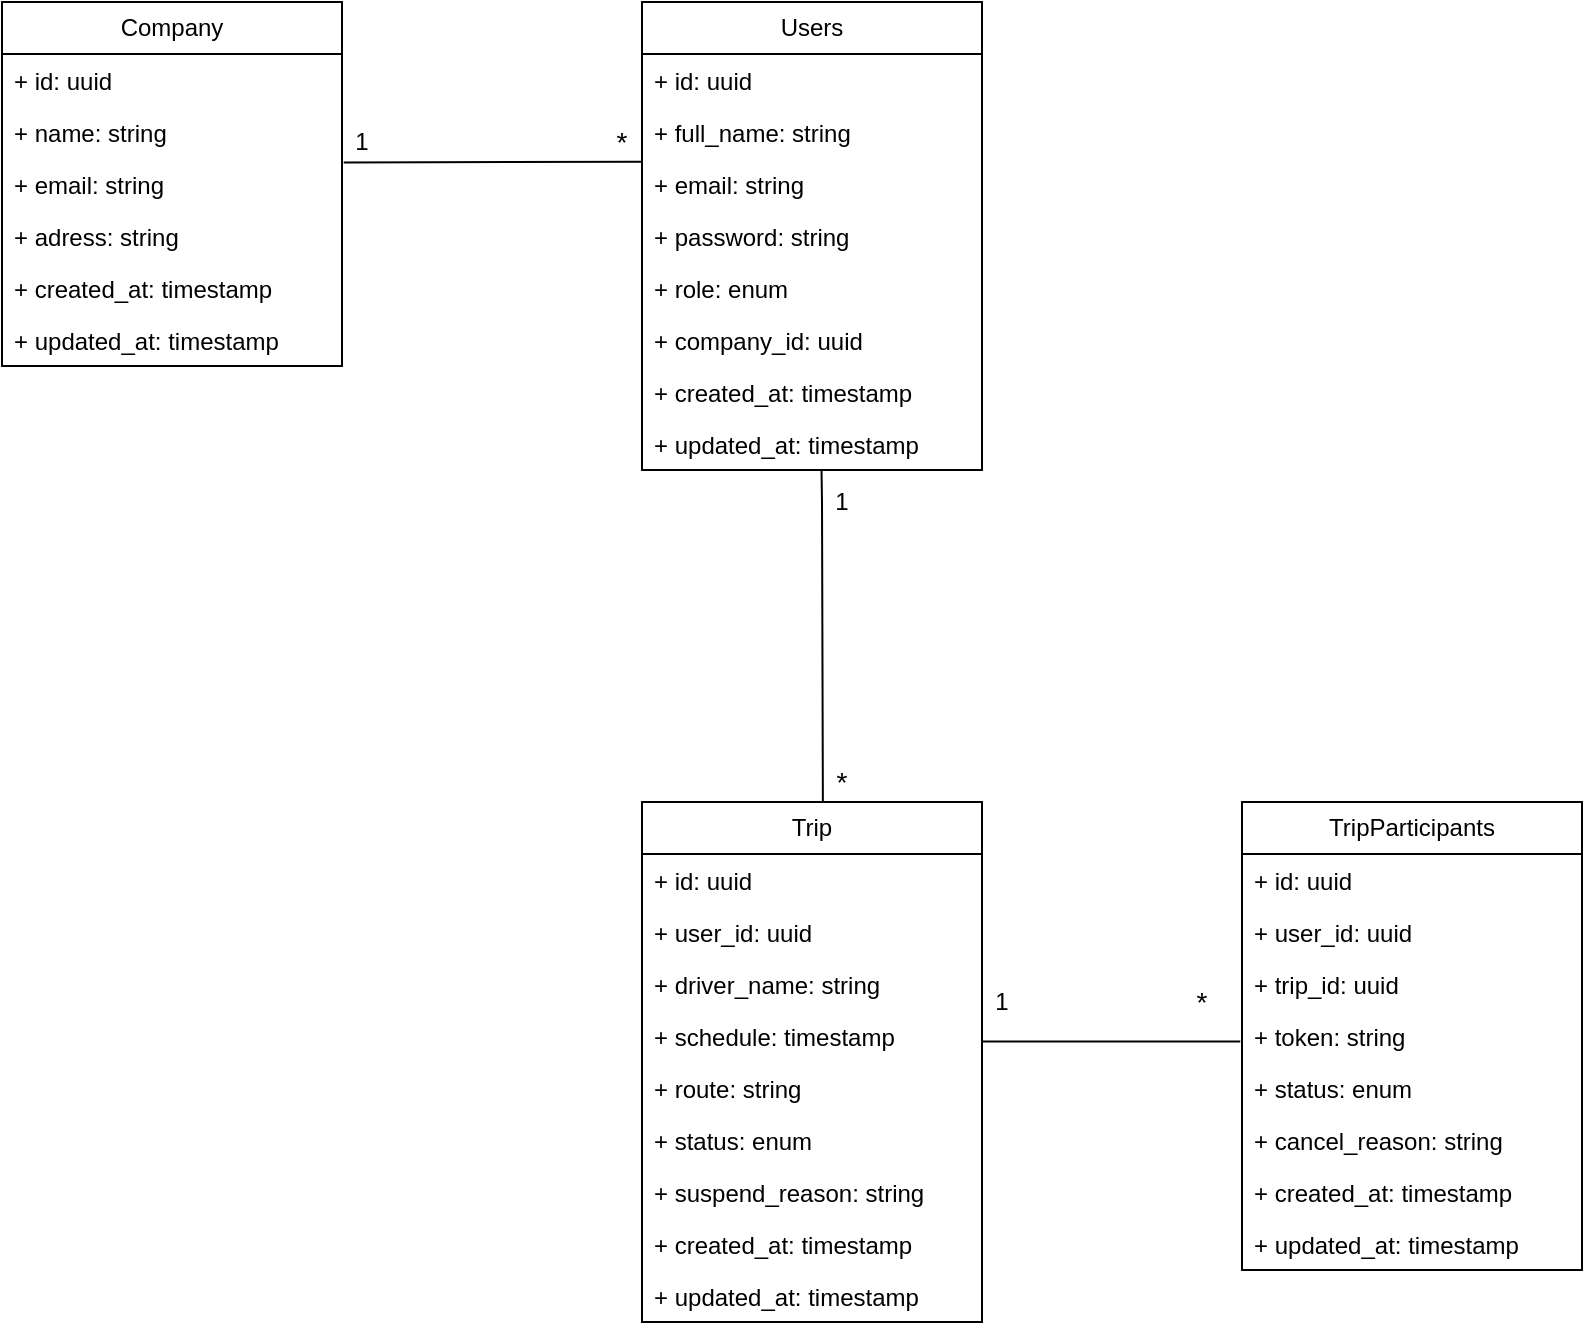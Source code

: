 <mxfile version="24.7.16">
  <diagram name="Page-1" id="vUI5pIf22THXMVIG5l-m">
    <mxGraphModel dx="611" dy="309" grid="1" gridSize="10" guides="1" tooltips="1" connect="1" arrows="1" fold="1" page="1" pageScale="1" pageWidth="827" pageHeight="1169" math="0" shadow="0">
      <root>
        <mxCell id="0" />
        <mxCell id="1" parent="0" />
        <mxCell id="iyxTm2P6fKsAad5Memrc-6" value="Company" style="swimlane;fontStyle=0;childLayout=stackLayout;horizontal=1;startSize=26;fillColor=none;horizontalStack=0;resizeParent=1;resizeParentMax=0;resizeLast=0;collapsible=1;marginBottom=0;whiteSpace=wrap;html=1;" vertex="1" parent="1">
          <mxGeometry x="70" y="440" width="170" height="182" as="geometry" />
        </mxCell>
        <mxCell id="iyxTm2P6fKsAad5Memrc-7" value="+ id: uuid" style="text;strokeColor=none;fillColor=none;align=left;verticalAlign=top;spacingLeft=4;spacingRight=4;overflow=hidden;rotatable=0;points=[[0,0.5],[1,0.5]];portConstraint=eastwest;whiteSpace=wrap;html=1;" vertex="1" parent="iyxTm2P6fKsAad5Memrc-6">
          <mxGeometry y="26" width="170" height="26" as="geometry" />
        </mxCell>
        <mxCell id="iyxTm2P6fKsAad5Memrc-8" value="+ name: string" style="text;strokeColor=none;fillColor=none;align=left;verticalAlign=top;spacingLeft=4;spacingRight=4;overflow=hidden;rotatable=0;points=[[0,0.5],[1,0.5]];portConstraint=eastwest;whiteSpace=wrap;html=1;" vertex="1" parent="iyxTm2P6fKsAad5Memrc-6">
          <mxGeometry y="52" width="170" height="26" as="geometry" />
        </mxCell>
        <mxCell id="iyxTm2P6fKsAad5Memrc-9" value="+ email: string" style="text;strokeColor=none;fillColor=none;align=left;verticalAlign=top;spacingLeft=4;spacingRight=4;overflow=hidden;rotatable=0;points=[[0,0.5],[1,0.5]];portConstraint=eastwest;whiteSpace=wrap;html=1;" vertex="1" parent="iyxTm2P6fKsAad5Memrc-6">
          <mxGeometry y="78" width="170" height="26" as="geometry" />
        </mxCell>
        <mxCell id="iyxTm2P6fKsAad5Memrc-10" value="+ adress: string" style="text;strokeColor=none;fillColor=none;align=left;verticalAlign=top;spacingLeft=4;spacingRight=4;overflow=hidden;rotatable=0;points=[[0,0.5],[1,0.5]];portConstraint=eastwest;whiteSpace=wrap;html=1;" vertex="1" parent="iyxTm2P6fKsAad5Memrc-6">
          <mxGeometry y="104" width="170" height="26" as="geometry" />
        </mxCell>
        <mxCell id="iyxTm2P6fKsAad5Memrc-11" value="+ created_at: timestamp" style="text;strokeColor=none;fillColor=none;align=left;verticalAlign=top;spacingLeft=4;spacingRight=4;overflow=hidden;rotatable=0;points=[[0,0.5],[1,0.5]];portConstraint=eastwest;whiteSpace=wrap;html=1;" vertex="1" parent="iyxTm2P6fKsAad5Memrc-6">
          <mxGeometry y="130" width="170" height="26" as="geometry" />
        </mxCell>
        <mxCell id="iyxTm2P6fKsAad5Memrc-13" value="+ updated_at: timestamp" style="text;strokeColor=none;fillColor=none;align=left;verticalAlign=top;spacingLeft=4;spacingRight=4;overflow=hidden;rotatable=0;points=[[0,0.5],[1,0.5]];portConstraint=eastwest;whiteSpace=wrap;html=1;" vertex="1" parent="iyxTm2P6fKsAad5Memrc-6">
          <mxGeometry y="156" width="170" height="26" as="geometry" />
        </mxCell>
        <mxCell id="iyxTm2P6fKsAad5Memrc-14" value="Users" style="swimlane;fontStyle=0;childLayout=stackLayout;horizontal=1;startSize=26;fillColor=none;horizontalStack=0;resizeParent=1;resizeParentMax=0;resizeLast=0;collapsible=1;marginBottom=0;whiteSpace=wrap;html=1;" vertex="1" parent="1">
          <mxGeometry x="390" y="440" width="170" height="234" as="geometry" />
        </mxCell>
        <mxCell id="iyxTm2P6fKsAad5Memrc-15" value="+ id: uuid" style="text;strokeColor=none;fillColor=none;align=left;verticalAlign=top;spacingLeft=4;spacingRight=4;overflow=hidden;rotatable=0;points=[[0,0.5],[1,0.5]];portConstraint=eastwest;whiteSpace=wrap;html=1;" vertex="1" parent="iyxTm2P6fKsAad5Memrc-14">
          <mxGeometry y="26" width="170" height="26" as="geometry" />
        </mxCell>
        <mxCell id="iyxTm2P6fKsAad5Memrc-16" value="+ full_name: string" style="text;strokeColor=none;fillColor=none;align=left;verticalAlign=top;spacingLeft=4;spacingRight=4;overflow=hidden;rotatable=0;points=[[0,0.5],[1,0.5]];portConstraint=eastwest;whiteSpace=wrap;html=1;" vertex="1" parent="iyxTm2P6fKsAad5Memrc-14">
          <mxGeometry y="52" width="170" height="26" as="geometry" />
        </mxCell>
        <mxCell id="iyxTm2P6fKsAad5Memrc-17" value="+ email: string" style="text;strokeColor=none;fillColor=none;align=left;verticalAlign=top;spacingLeft=4;spacingRight=4;overflow=hidden;rotatable=0;points=[[0,0.5],[1,0.5]];portConstraint=eastwest;whiteSpace=wrap;html=1;" vertex="1" parent="iyxTm2P6fKsAad5Memrc-14">
          <mxGeometry y="78" width="170" height="26" as="geometry" />
        </mxCell>
        <mxCell id="iyxTm2P6fKsAad5Memrc-18" value="+ password: string" style="text;strokeColor=none;fillColor=none;align=left;verticalAlign=top;spacingLeft=4;spacingRight=4;overflow=hidden;rotatable=0;points=[[0,0.5],[1,0.5]];portConstraint=eastwest;whiteSpace=wrap;html=1;" vertex="1" parent="iyxTm2P6fKsAad5Memrc-14">
          <mxGeometry y="104" width="170" height="26" as="geometry" />
        </mxCell>
        <mxCell id="iyxTm2P6fKsAad5Memrc-21" value="+ role: enum" style="text;strokeColor=none;fillColor=none;align=left;verticalAlign=top;spacingLeft=4;spacingRight=4;overflow=hidden;rotatable=0;points=[[0,0.5],[1,0.5]];portConstraint=eastwest;whiteSpace=wrap;html=1;" vertex="1" parent="iyxTm2P6fKsAad5Memrc-14">
          <mxGeometry y="130" width="170" height="26" as="geometry" />
        </mxCell>
        <mxCell id="iyxTm2P6fKsAad5Memrc-22" value="+&amp;nbsp;company_id: uuid" style="text;strokeColor=none;fillColor=none;align=left;verticalAlign=top;spacingLeft=4;spacingRight=4;overflow=hidden;rotatable=0;points=[[0,0.5],[1,0.5]];portConstraint=eastwest;whiteSpace=wrap;html=1;" vertex="1" parent="iyxTm2P6fKsAad5Memrc-14">
          <mxGeometry y="156" width="170" height="26" as="geometry" />
        </mxCell>
        <mxCell id="iyxTm2P6fKsAad5Memrc-19" value="+ created_at: timestamp" style="text;strokeColor=none;fillColor=none;align=left;verticalAlign=top;spacingLeft=4;spacingRight=4;overflow=hidden;rotatable=0;points=[[0,0.5],[1,0.5]];portConstraint=eastwest;whiteSpace=wrap;html=1;" vertex="1" parent="iyxTm2P6fKsAad5Memrc-14">
          <mxGeometry y="182" width="170" height="26" as="geometry" />
        </mxCell>
        <mxCell id="iyxTm2P6fKsAad5Memrc-20" value="+ updated_at: timestamp" style="text;strokeColor=none;fillColor=none;align=left;verticalAlign=top;spacingLeft=4;spacingRight=4;overflow=hidden;rotatable=0;points=[[0,0.5],[1,0.5]];portConstraint=eastwest;whiteSpace=wrap;html=1;" vertex="1" parent="iyxTm2P6fKsAad5Memrc-14">
          <mxGeometry y="208" width="170" height="26" as="geometry" />
        </mxCell>
        <mxCell id="iyxTm2P6fKsAad5Memrc-23" value="" style="endArrow=none;html=1;rounded=0;entryX=0.001;entryY=0.07;entryDx=0;entryDy=0;entryPerimeter=0;exitX=1.005;exitY=0.086;exitDx=0;exitDy=0;exitPerimeter=0;" edge="1" parent="1" source="iyxTm2P6fKsAad5Memrc-9" target="iyxTm2P6fKsAad5Memrc-17">
          <mxGeometry width="50" height="50" relative="1" as="geometry">
            <mxPoint x="260" y="670" as="sourcePoint" />
            <mxPoint x="310" y="620" as="targetPoint" />
          </mxGeometry>
        </mxCell>
        <mxCell id="iyxTm2P6fKsAad5Memrc-24" value="&lt;font style=&quot;font-size: 14px;&quot;&gt;*&lt;/font&gt;" style="text;html=1;align=center;verticalAlign=middle;whiteSpace=wrap;rounded=0;" vertex="1" parent="1">
          <mxGeometry x="370" y="500" width="20" height="20" as="geometry" />
        </mxCell>
        <mxCell id="iyxTm2P6fKsAad5Memrc-25" value="1" style="text;html=1;align=center;verticalAlign=middle;whiteSpace=wrap;rounded=0;" vertex="1" parent="1">
          <mxGeometry x="240" y="500" width="20" height="20" as="geometry" />
        </mxCell>
        <mxCell id="iyxTm2P6fKsAad5Memrc-26" value="Trip" style="swimlane;fontStyle=0;childLayout=stackLayout;horizontal=1;startSize=26;fillColor=none;horizontalStack=0;resizeParent=1;resizeParentMax=0;resizeLast=0;collapsible=1;marginBottom=0;whiteSpace=wrap;html=1;" vertex="1" parent="1">
          <mxGeometry x="390" y="840" width="170" height="260" as="geometry" />
        </mxCell>
        <mxCell id="iyxTm2P6fKsAad5Memrc-27" value="+ id: uuid" style="text;strokeColor=none;fillColor=none;align=left;verticalAlign=top;spacingLeft=4;spacingRight=4;overflow=hidden;rotatable=0;points=[[0,0.5],[1,0.5]];portConstraint=eastwest;whiteSpace=wrap;html=1;" vertex="1" parent="iyxTm2P6fKsAad5Memrc-26">
          <mxGeometry y="26" width="170" height="26" as="geometry" />
        </mxCell>
        <mxCell id="iyxTm2P6fKsAad5Memrc-32" value="+ user_id: uuid" style="text;strokeColor=none;fillColor=none;align=left;verticalAlign=top;spacingLeft=4;spacingRight=4;overflow=hidden;rotatable=0;points=[[0,0.5],[1,0.5]];portConstraint=eastwest;whiteSpace=wrap;html=1;" vertex="1" parent="iyxTm2P6fKsAad5Memrc-26">
          <mxGeometry y="52" width="170" height="26" as="geometry" />
        </mxCell>
        <mxCell id="iyxTm2P6fKsAad5Memrc-28" value="+&amp;nbsp;driver_name: string" style="text;strokeColor=none;fillColor=none;align=left;verticalAlign=top;spacingLeft=4;spacingRight=4;overflow=hidden;rotatable=0;points=[[0,0.5],[1,0.5]];portConstraint=eastwest;whiteSpace=wrap;html=1;" vertex="1" parent="iyxTm2P6fKsAad5Memrc-26">
          <mxGeometry y="78" width="170" height="26" as="geometry" />
        </mxCell>
        <mxCell id="iyxTm2P6fKsAad5Memrc-35" value="+ schedule: timestamp" style="text;strokeColor=none;fillColor=none;align=left;verticalAlign=top;spacingLeft=4;spacingRight=4;overflow=hidden;rotatable=0;points=[[0,0.5],[1,0.5]];portConstraint=eastwest;whiteSpace=wrap;html=1;" vertex="1" parent="iyxTm2P6fKsAad5Memrc-26">
          <mxGeometry y="104" width="170" height="26" as="geometry" />
        </mxCell>
        <mxCell id="iyxTm2P6fKsAad5Memrc-29" value="+&amp;nbsp;route: string" style="text;strokeColor=none;fillColor=none;align=left;verticalAlign=top;spacingLeft=4;spacingRight=4;overflow=hidden;rotatable=0;points=[[0,0.5],[1,0.5]];portConstraint=eastwest;whiteSpace=wrap;html=1;" vertex="1" parent="iyxTm2P6fKsAad5Memrc-26">
          <mxGeometry y="130" width="170" height="26" as="geometry" />
        </mxCell>
        <mxCell id="iyxTm2P6fKsAad5Memrc-30" value="+&amp;nbsp;status: enum" style="text;strokeColor=none;fillColor=none;align=left;verticalAlign=top;spacingLeft=4;spacingRight=4;overflow=hidden;rotatable=0;points=[[0,0.5],[1,0.5]];portConstraint=eastwest;whiteSpace=wrap;html=1;" vertex="1" parent="iyxTm2P6fKsAad5Memrc-26">
          <mxGeometry y="156" width="170" height="26" as="geometry" />
        </mxCell>
        <mxCell id="iyxTm2P6fKsAad5Memrc-31" value="+&amp;nbsp;suspend_reason: string" style="text;strokeColor=none;fillColor=none;align=left;verticalAlign=top;spacingLeft=4;spacingRight=4;overflow=hidden;rotatable=0;points=[[0,0.5],[1,0.5]];portConstraint=eastwest;whiteSpace=wrap;html=1;" vertex="1" parent="iyxTm2P6fKsAad5Memrc-26">
          <mxGeometry y="182" width="170" height="26" as="geometry" />
        </mxCell>
        <mxCell id="iyxTm2P6fKsAad5Memrc-33" value="+ created_at: timestamp" style="text;strokeColor=none;fillColor=none;align=left;verticalAlign=top;spacingLeft=4;spacingRight=4;overflow=hidden;rotatable=0;points=[[0,0.5],[1,0.5]];portConstraint=eastwest;whiteSpace=wrap;html=1;" vertex="1" parent="iyxTm2P6fKsAad5Memrc-26">
          <mxGeometry y="208" width="170" height="26" as="geometry" />
        </mxCell>
        <mxCell id="iyxTm2P6fKsAad5Memrc-34" value="+ updated_at: timestamp" style="text;strokeColor=none;fillColor=none;align=left;verticalAlign=top;spacingLeft=4;spacingRight=4;overflow=hidden;rotatable=0;points=[[0,0.5],[1,0.5]];portConstraint=eastwest;whiteSpace=wrap;html=1;" vertex="1" parent="iyxTm2P6fKsAad5Memrc-26">
          <mxGeometry y="234" width="170" height="26" as="geometry" />
        </mxCell>
        <mxCell id="iyxTm2P6fKsAad5Memrc-36" value="" style="endArrow=none;html=1;rounded=0;entryX=0.528;entryY=0.995;entryDx=0;entryDy=0;entryPerimeter=0;exitX=0.532;exitY=0;exitDx=0;exitDy=0;exitPerimeter=0;" edge="1" parent="1" source="iyxTm2P6fKsAad5Memrc-26" target="iyxTm2P6fKsAad5Memrc-20">
          <mxGeometry width="50" height="50" relative="1" as="geometry">
            <mxPoint x="240" y="790" as="sourcePoint" />
            <mxPoint x="290" y="740" as="targetPoint" />
            <Array as="points">
              <mxPoint x="480" y="690" />
            </Array>
          </mxGeometry>
        </mxCell>
        <mxCell id="iyxTm2P6fKsAad5Memrc-37" value="1" style="text;html=1;align=center;verticalAlign=middle;whiteSpace=wrap;rounded=0;" vertex="1" parent="1">
          <mxGeometry x="480" y="680" width="20" height="20" as="geometry" />
        </mxCell>
        <mxCell id="iyxTm2P6fKsAad5Memrc-38" value="&lt;font style=&quot;font-size: 14px;&quot;&gt;*&lt;/font&gt;" style="text;html=1;align=center;verticalAlign=middle;whiteSpace=wrap;rounded=0;" vertex="1" parent="1">
          <mxGeometry x="480" y="820" width="20" height="20" as="geometry" />
        </mxCell>
        <mxCell id="iyxTm2P6fKsAad5Memrc-39" value="TripParticipants" style="swimlane;fontStyle=0;childLayout=stackLayout;horizontal=1;startSize=26;fillColor=none;horizontalStack=0;resizeParent=1;resizeParentMax=0;resizeLast=0;collapsible=1;marginBottom=0;whiteSpace=wrap;html=1;" vertex="1" parent="1">
          <mxGeometry x="690" y="840" width="170" height="234" as="geometry" />
        </mxCell>
        <mxCell id="iyxTm2P6fKsAad5Memrc-40" value="+ id: uuid" style="text;strokeColor=none;fillColor=none;align=left;verticalAlign=top;spacingLeft=4;spacingRight=4;overflow=hidden;rotatable=0;points=[[0,0.5],[1,0.5]];portConstraint=eastwest;whiteSpace=wrap;html=1;" vertex="1" parent="iyxTm2P6fKsAad5Memrc-39">
          <mxGeometry y="26" width="170" height="26" as="geometry" />
        </mxCell>
        <mxCell id="iyxTm2P6fKsAad5Memrc-49" value="+ user_id: uuid" style="text;strokeColor=none;fillColor=none;align=left;verticalAlign=top;spacingLeft=4;spacingRight=4;overflow=hidden;rotatable=0;points=[[0,0.5],[1,0.5]];portConstraint=eastwest;whiteSpace=wrap;html=1;" vertex="1" parent="iyxTm2P6fKsAad5Memrc-39">
          <mxGeometry y="52" width="170" height="26" as="geometry" />
        </mxCell>
        <mxCell id="iyxTm2P6fKsAad5Memrc-46" value="+&amp;nbsp;trip_id: uuid" style="text;strokeColor=none;fillColor=none;align=left;verticalAlign=top;spacingLeft=4;spacingRight=4;overflow=hidden;rotatable=0;points=[[0,0.5],[1,0.5]];portConstraint=eastwest;whiteSpace=wrap;html=1;" vertex="1" parent="iyxTm2P6fKsAad5Memrc-39">
          <mxGeometry y="78" width="170" height="26" as="geometry" />
        </mxCell>
        <mxCell id="iyxTm2P6fKsAad5Memrc-41" value="+&amp;nbsp;token: string" style="text;strokeColor=none;fillColor=none;align=left;verticalAlign=top;spacingLeft=4;spacingRight=4;overflow=hidden;rotatable=0;points=[[0,0.5],[1,0.5]];portConstraint=eastwest;whiteSpace=wrap;html=1;" vertex="1" parent="iyxTm2P6fKsAad5Memrc-39">
          <mxGeometry y="104" width="170" height="26" as="geometry" />
        </mxCell>
        <mxCell id="iyxTm2P6fKsAad5Memrc-44" value="+&amp;nbsp;status: enum" style="text;strokeColor=none;fillColor=none;align=left;verticalAlign=top;spacingLeft=4;spacingRight=4;overflow=hidden;rotatable=0;points=[[0,0.5],[1,0.5]];portConstraint=eastwest;whiteSpace=wrap;html=1;" vertex="1" parent="iyxTm2P6fKsAad5Memrc-39">
          <mxGeometry y="130" width="170" height="26" as="geometry" />
        </mxCell>
        <mxCell id="iyxTm2P6fKsAad5Memrc-45" value="+&amp;nbsp;cancel_reason: string" style="text;strokeColor=none;fillColor=none;align=left;verticalAlign=top;spacingLeft=4;spacingRight=4;overflow=hidden;rotatable=0;points=[[0,0.5],[1,0.5]];portConstraint=eastwest;whiteSpace=wrap;html=1;" vertex="1" parent="iyxTm2P6fKsAad5Memrc-39">
          <mxGeometry y="156" width="170" height="26" as="geometry" />
        </mxCell>
        <mxCell id="iyxTm2P6fKsAad5Memrc-47" value="+ created_at: timestamp" style="text;strokeColor=none;fillColor=none;align=left;verticalAlign=top;spacingLeft=4;spacingRight=4;overflow=hidden;rotatable=0;points=[[0,0.5],[1,0.5]];portConstraint=eastwest;whiteSpace=wrap;html=1;" vertex="1" parent="iyxTm2P6fKsAad5Memrc-39">
          <mxGeometry y="182" width="170" height="26" as="geometry" />
        </mxCell>
        <mxCell id="iyxTm2P6fKsAad5Memrc-48" value="+ updated_at: timestamp" style="text;strokeColor=none;fillColor=none;align=left;verticalAlign=top;spacingLeft=4;spacingRight=4;overflow=hidden;rotatable=0;points=[[0,0.5],[1,0.5]];portConstraint=eastwest;whiteSpace=wrap;html=1;" vertex="1" parent="iyxTm2P6fKsAad5Memrc-39">
          <mxGeometry y="208" width="170" height="26" as="geometry" />
        </mxCell>
        <mxCell id="iyxTm2P6fKsAad5Memrc-50" value="" style="endArrow=none;html=1;rounded=0;entryX=-0.005;entryY=0.604;entryDx=0;entryDy=0;exitX=1.001;exitY=0.604;exitDx=0;exitDy=0;exitPerimeter=0;entryPerimeter=0;" edge="1" parent="1" source="iyxTm2P6fKsAad5Memrc-35" target="iyxTm2P6fKsAad5Memrc-41">
          <mxGeometry width="50" height="50" relative="1" as="geometry">
            <mxPoint x="559.66" y="961.33" as="sourcePoint" />
            <mxPoint x="690" y="956" as="targetPoint" />
          </mxGeometry>
        </mxCell>
        <mxCell id="iyxTm2P6fKsAad5Memrc-51" value="1" style="text;html=1;align=center;verticalAlign=middle;whiteSpace=wrap;rounded=0;" vertex="1" parent="1">
          <mxGeometry x="560" y="930" width="20" height="20" as="geometry" />
        </mxCell>
        <mxCell id="iyxTm2P6fKsAad5Memrc-52" value="&lt;font style=&quot;font-size: 14px;&quot;&gt;*&lt;/font&gt;" style="text;html=1;align=center;verticalAlign=middle;whiteSpace=wrap;rounded=0;" vertex="1" parent="1">
          <mxGeometry x="660" y="930" width="20" height="20" as="geometry" />
        </mxCell>
      </root>
    </mxGraphModel>
  </diagram>
</mxfile>
